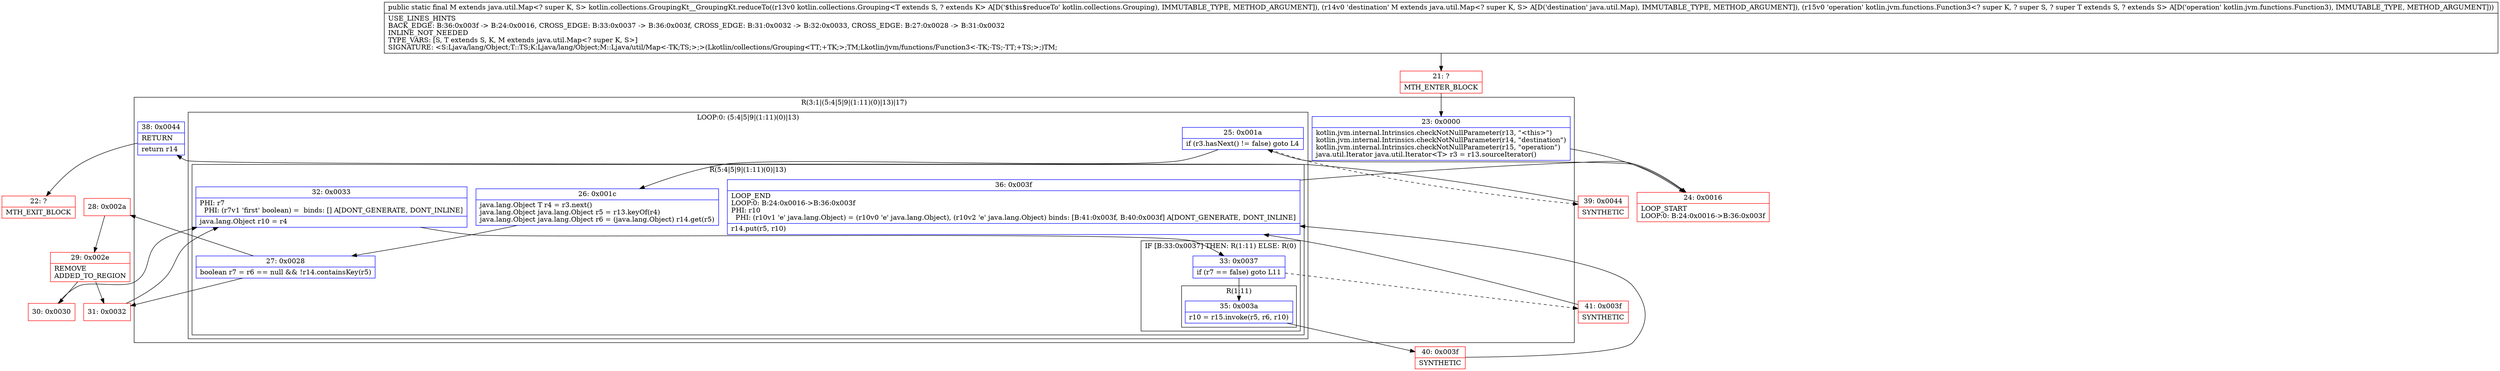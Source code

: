 digraph "CFG forkotlin.collections.GroupingKt__GroupingKt.reduceTo(Lkotlin\/collections\/Grouping;Ljava\/util\/Map;Lkotlin\/jvm\/functions\/Function3;)Ljava\/util\/Map;" {
subgraph cluster_Region_2114413400 {
label = "R(3:1|(5:4|5|9|(1:11)(0)|13)|17)";
node [shape=record,color=blue];
Node_23 [shape=record,label="{23\:\ 0x0000|kotlin.jvm.internal.Intrinsics.checkNotNullParameter(r13, \"\<this\>\")\lkotlin.jvm.internal.Intrinsics.checkNotNullParameter(r14, \"destination\")\lkotlin.jvm.internal.Intrinsics.checkNotNullParameter(r15, \"operation\")\ljava.util.Iterator java.util.Iterator\<T\> r3 = r13.sourceIterator()\l}"];
subgraph cluster_LoopRegion_1870809325 {
label = "LOOP:0: (5:4|5|9|(1:11)(0)|13)";
node [shape=record,color=blue];
Node_25 [shape=record,label="{25\:\ 0x001a|if (r3.hasNext() != false) goto L4\l}"];
subgraph cluster_Region_1851310383 {
label = "R(5:4|5|9|(1:11)(0)|13)";
node [shape=record,color=blue];
Node_26 [shape=record,label="{26\:\ 0x001c|java.lang.Object T r4 = r3.next()\ljava.lang.Object java.lang.Object r5 = r13.keyOf(r4)\ljava.lang.Object java.lang.Object r6 = (java.lang.Object) r14.get(r5)\l}"];
Node_27 [shape=record,label="{27\:\ 0x0028|boolean r7 = r6 == null && !r14.containsKey(r5)\l}"];
Node_32 [shape=record,label="{32\:\ 0x0033|PHI: r7 \l  PHI: (r7v1 'first' boolean) =  binds: [] A[DONT_GENERATE, DONT_INLINE]\l|java.lang.Object r10 = r4\l}"];
subgraph cluster_IfRegion_2031259548 {
label = "IF [B:33:0x0037] THEN: R(1:11) ELSE: R(0)";
node [shape=record,color=blue];
Node_33 [shape=record,label="{33\:\ 0x0037|if (r7 == false) goto L11\l}"];
subgraph cluster_Region_1011492590 {
label = "R(1:11)";
node [shape=record,color=blue];
Node_35 [shape=record,label="{35\:\ 0x003a|r10 = r15.invoke(r5, r6, r10)\l}"];
}
subgraph cluster_Region_1103344466 {
label = "R(0)";
node [shape=record,color=blue];
}
}
Node_36 [shape=record,label="{36\:\ 0x003f|LOOP_END\lLOOP:0: B:24:0x0016\-\>B:36:0x003f\lPHI: r10 \l  PHI: (r10v1 'e' java.lang.Object) = (r10v0 'e' java.lang.Object), (r10v2 'e' java.lang.Object) binds: [B:41:0x003f, B:40:0x003f] A[DONT_GENERATE, DONT_INLINE]\l|r14.put(r5, r10)\l}"];
}
}
Node_38 [shape=record,label="{38\:\ 0x0044|RETURN\l|return r14\l}"];
}
Node_21 [shape=record,color=red,label="{21\:\ ?|MTH_ENTER_BLOCK\l}"];
Node_24 [shape=record,color=red,label="{24\:\ 0x0016|LOOP_START\lLOOP:0: B:24:0x0016\-\>B:36:0x003f\l}"];
Node_28 [shape=record,color=red,label="{28\:\ 0x002a}"];
Node_29 [shape=record,color=red,label="{29\:\ 0x002e|REMOVE\lADDED_TO_REGION\l}"];
Node_30 [shape=record,color=red,label="{30\:\ 0x0030}"];
Node_40 [shape=record,color=red,label="{40\:\ 0x003f|SYNTHETIC\l}"];
Node_41 [shape=record,color=red,label="{41\:\ 0x003f|SYNTHETIC\l}"];
Node_31 [shape=record,color=red,label="{31\:\ 0x0032}"];
Node_39 [shape=record,color=red,label="{39\:\ 0x0044|SYNTHETIC\l}"];
Node_22 [shape=record,color=red,label="{22\:\ ?|MTH_EXIT_BLOCK\l}"];
MethodNode[shape=record,label="{public static final M extends java.util.Map\<? super K, S\> kotlin.collections.GroupingKt__GroupingKt.reduceTo((r13v0 kotlin.collections.Grouping\<T extends S, ? extends K\> A[D('$this$reduceTo' kotlin.collections.Grouping), IMMUTABLE_TYPE, METHOD_ARGUMENT]), (r14v0 'destination' M extends java.util.Map\<? super K, S\> A[D('destination' java.util.Map), IMMUTABLE_TYPE, METHOD_ARGUMENT]), (r15v0 'operation' kotlin.jvm.functions.Function3\<? super K, ? super S, ? super T extends S, ? extends S\> A[D('operation' kotlin.jvm.functions.Function3), IMMUTABLE_TYPE, METHOD_ARGUMENT]))  | USE_LINES_HINTS\lBACK_EDGE: B:36:0x003f \-\> B:24:0x0016, CROSS_EDGE: B:33:0x0037 \-\> B:36:0x003f, CROSS_EDGE: B:31:0x0032 \-\> B:32:0x0033, CROSS_EDGE: B:27:0x0028 \-\> B:31:0x0032\lINLINE_NOT_NEEDED\lTYPE_VARS: [S, T extends S, K, M extends java.util.Map\<? super K, S\>]\lSIGNATURE: \<S:Ljava\/lang\/Object;T::TS;K:Ljava\/lang\/Object;M::Ljava\/util\/Map\<\-TK;TS;\>;\>(Lkotlin\/collections\/Grouping\<TT;+TK;\>;TM;Lkotlin\/jvm\/functions\/Function3\<\-TK;\-TS;\-TT;+TS;\>;)TM;\l}"];
MethodNode -> Node_21;Node_23 -> Node_24;
Node_25 -> Node_26;
Node_25 -> Node_39[style=dashed];
Node_26 -> Node_27;
Node_27 -> Node_28;
Node_27 -> Node_31;
Node_32 -> Node_33;
Node_33 -> Node_35;
Node_33 -> Node_41[style=dashed];
Node_35 -> Node_40;
Node_36 -> Node_24;
Node_38 -> Node_22;
Node_21 -> Node_23;
Node_24 -> Node_25;
Node_28 -> Node_29;
Node_29 -> Node_30;
Node_29 -> Node_31;
Node_30 -> Node_32;
Node_40 -> Node_36;
Node_41 -> Node_36;
Node_31 -> Node_32;
Node_39 -> Node_38;
}

